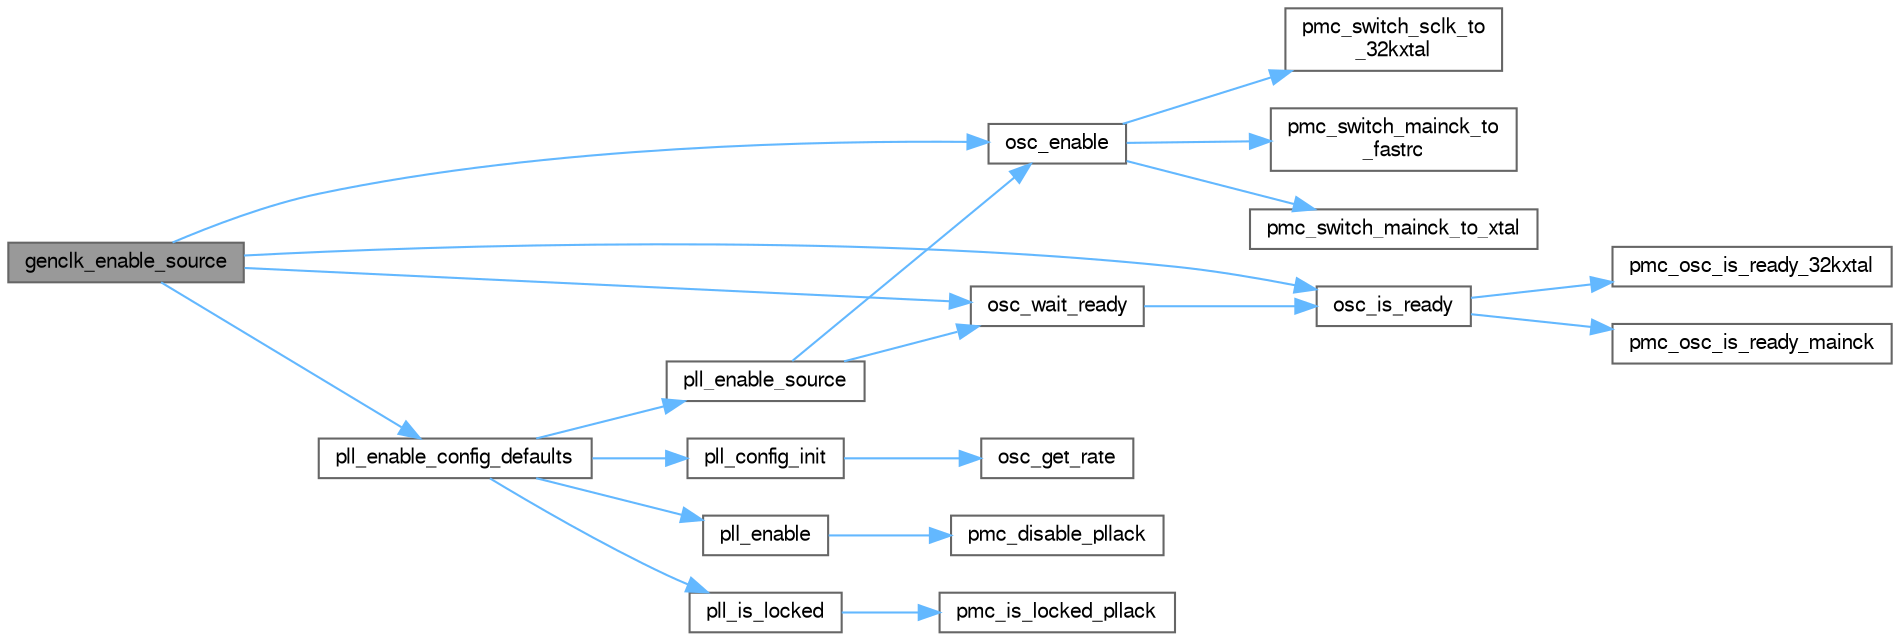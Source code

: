 digraph "genclk_enable_source"
{
 // LATEX_PDF_SIZE
  bgcolor="transparent";
  edge [fontname=FreeSans,fontsize=10,labelfontname=FreeSans,labelfontsize=10];
  node [fontname=FreeSans,fontsize=10,shape=box,height=0.2,width=0.4];
  rankdir="LR";
  Node1 [label="genclk_enable_source",height=0.2,width=0.4,color="gray40", fillcolor="grey60", style="filled", fontcolor="black",tooltip="Enable the source clock src used by a generic clock."];
  Node1 -> Node2 [color="steelblue1",style="solid"];
  Node2 [label="osc_enable",height=0.2,width=0.4,color="grey40", fillcolor="white", style="filled",URL="$group__osc__group.html#ga13db594de6701e5e235a88597e348e3a",tooltip=" "];
  Node2 -> Node3 [color="steelblue1",style="solid"];
  Node3 [label="pmc_switch_mainck_to\l_fastrc",height=0.2,width=0.4,color="grey40", fillcolor="white", style="filled",URL="$group__sam__drivers__pmc__group.html#ga99fe80ceb242a783b01fa3e68d75f4e6",tooltip="Switch main clock source selection to internal fast RC."];
  Node2 -> Node4 [color="steelblue1",style="solid"];
  Node4 [label="pmc_switch_mainck_to_xtal",height=0.2,width=0.4,color="grey40", fillcolor="white", style="filled",URL="$group__sam__drivers__pmc__group.html#ga14a6910f902d5838ac1efdb29d933c45",tooltip="Switch main clock source selection to external Xtal/Bypass."];
  Node2 -> Node5 [color="steelblue1",style="solid"];
  Node5 [label="pmc_switch_sclk_to\l_32kxtal",height=0.2,width=0.4,color="grey40", fillcolor="white", style="filled",URL="$group__sam__drivers__pmc__group.html#gaf0bfe7345422ac59a95b4df85ed5c140",tooltip="Switch slow clock source selection to external 32k (Xtal or Bypass)."];
  Node1 -> Node6 [color="steelblue1",style="solid"];
  Node6 [label="osc_is_ready",height=0.2,width=0.4,color="grey40", fillcolor="white", style="filled",URL="$group__osc__group.html#ga7a75970ad367896e32f9c44d75329cfc",tooltip=" "];
  Node6 -> Node7 [color="steelblue1",style="solid"];
  Node7 [label="pmc_osc_is_ready_32kxtal",height=0.2,width=0.4,color="grey40", fillcolor="white", style="filled",URL="$group__sam__drivers__pmc__group.html#ga62611f411b9ab2ad6d2f00f3a6386b40",tooltip="Check if the external 32k Xtal is ready."];
  Node6 -> Node8 [color="steelblue1",style="solid"];
  Node8 [label="pmc_osc_is_ready_mainck",height=0.2,width=0.4,color="grey40", fillcolor="white", style="filled",URL="$group__sam__drivers__pmc__group.html#ga44895850facd3429788967b68105d4fc",tooltip="Check if the MAINCK is ready."];
  Node1 -> Node9 [color="steelblue1",style="solid"];
  Node9 [label="osc_wait_ready",height=0.2,width=0.4,color="grey40", fillcolor="white", style="filled",URL="$group__osc__group.html#gace890435e962b82472d3f918ea7b4c52",tooltip="Wait until the oscillator identified by id is ready."];
  Node9 -> Node6 [color="steelblue1",style="solid"];
  Node1 -> Node10 [color="steelblue1",style="solid"];
  Node10 [label="pll_enable_config_defaults",height=0.2,width=0.4,color="grey40", fillcolor="white", style="filled",URL="$group__pll__group.html#ga6d2b476e97cb089063cb947f9337e647",tooltip="Enable the pll with the default configuration."];
  Node10 -> Node11 [color="steelblue1",style="solid"];
  Node11 [label="pll_config_init",height=0.2,width=0.4,color="grey40", fillcolor="white", style="filled",URL="$group__pll__group.html#ga084e2aa7e13f6de6b87cb9722a24a9dd",tooltip=" "];
  Node11 -> Node12 [color="steelblue1",style="solid"];
  Node12 [label="osc_get_rate",height=0.2,width=0.4,color="grey40", fillcolor="white", style="filled",URL="$group__osc__group.html#ga0bef482bf6349d0d118db2a3626aa828",tooltip=" "];
  Node10 -> Node13 [color="steelblue1",style="solid"];
  Node13 [label="pll_enable",height=0.2,width=0.4,color="grey40", fillcolor="white", style="filled",URL="$group__pll__group.html#gac963cb7ae2da65162dc3955129ff846c",tooltip=" "];
  Node13 -> Node14 [color="steelblue1",style="solid"];
  Node14 [label="pmc_disable_pllack",height=0.2,width=0.4,color="grey40", fillcolor="white", style="filled",URL="$group__sam__drivers__pmc__group.html#ga900acad46d606030709e13d0ad5cd524",tooltip="Disable PLLA clock."];
  Node10 -> Node15 [color="steelblue1",style="solid"];
  Node15 [label="pll_enable_source",height=0.2,width=0.4,color="grey40", fillcolor="white", style="filled",URL="$group__pll__group.html#gaf4808844971419dcc305ad41a2104d0a",tooltip="Enable the source of the pll."];
  Node15 -> Node2 [color="steelblue1",style="solid"];
  Node15 -> Node9 [color="steelblue1",style="solid"];
  Node10 -> Node16 [color="steelblue1",style="solid"];
  Node16 [label="pll_is_locked",height=0.2,width=0.4,color="grey40", fillcolor="white", style="filled",URL="$group__pll__group.html#ga3d87845545ede586b91f8427f5594685",tooltip=" "];
  Node16 -> Node17 [color="steelblue1",style="solid"];
  Node17 [label="pmc_is_locked_pllack",height=0.2,width=0.4,color="grey40", fillcolor="white", style="filled",URL="$group__sam__drivers__pmc__group.html#ga6464976854ab9c8c9b4967a79cd99ba8",tooltip="Is PLLA locked?"];
}
